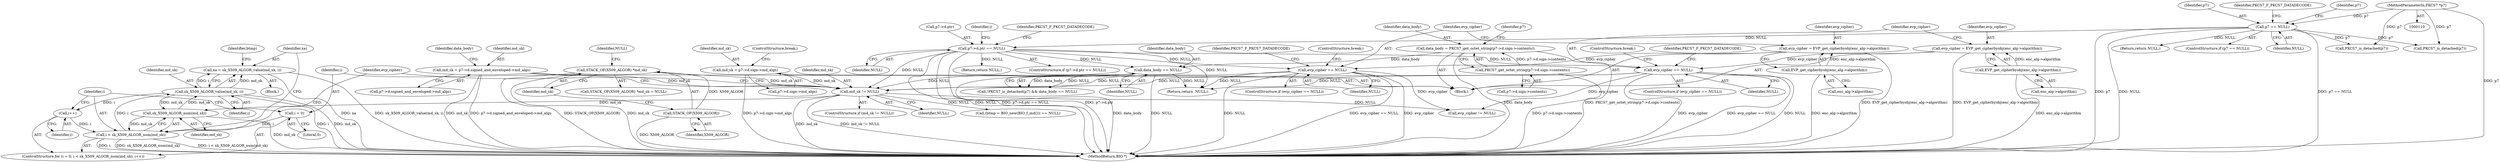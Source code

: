 digraph "0_openssl_59302b600e8d5b77ef144e447bb046fd7ab72686@pointer" {
"1000382" [label="(Call,xa = sk_X509_ALGOR_value(md_sk, i))"];
"1000384" [label="(Call,sk_X509_ALGOR_value(md_sk, i))"];
"1000377" [label="(Call,sk_X509_ALGOR_num(md_sk))"];
"1000367" [label="(Call,md_sk != NULL)"];
"1000266" [label="(Call,md_sk = p7->d.signed_and_enveloped->md_algs)"];
"1000153" [label="(Call,STACK_OF(X509_ALGOR) *md_sk)"];
"1000154" [label="(Call,STACK_OF(X509_ALGOR))"];
"1000246" [label="(Call,md_sk = p7->d.sign->md_algs)"];
"1000195" [label="(Call,p7->d.ptr == NULL)"];
"1000185" [label="(Call,p7 == NULL)"];
"1000111" [label="(MethodParameterIn,PKCS7 *p7)"];
"1000238" [label="(Call,data_body == NULL)"];
"1000223" [label="(Call,data_body = PKCS7_get_octet_string(p7->d.sign->contents))"];
"1000225" [label="(Call,PKCS7_get_octet_string(p7->d.sign->contents))"];
"1000304" [label="(Call,evp_cipher == NULL)"];
"1000297" [label="(Call,evp_cipher = EVP_get_cipherbyobj(enc_alg->algorithm))"];
"1000299" [label="(Call,EVP_get_cipherbyobj(enc_alg->algorithm))"];
"1000352" [label="(Call,evp_cipher == NULL)"];
"1000345" [label="(Call,evp_cipher = EVP_get_cipherbyobj(enc_alg->algorithm))"];
"1000347" [label="(Call,EVP_get_cipherbyobj(enc_alg->algorithm))"];
"1000375" [label="(Call,i < sk_X509_ALGOR_num(md_sk))"];
"1000379" [label="(Call,i++)"];
"1000372" [label="(Call,i = 0)"];
"1000385" [label="(Identifier,md_sk)"];
"1000186" [label="(Identifier,p7)"];
"1000386" [label="(Identifier,i)"];
"1000381" [label="(Block,)"];
"1000373" [label="(Identifier,i)"];
"1000380" [label="(Identifier,i)"];
"1000156" [label="(Identifier,md_sk)"];
"1000390" [label="(Identifier,btmp)"];
"1000346" [label="(Identifier,evp_cipher)"];
"1000240" [label="(Identifier,NULL)"];
"1000304" [label="(Call,evp_cipher == NULL)"];
"1000195" [label="(Call,p7->d.ptr == NULL)"];
"1000154" [label="(Call,STACK_OF(X509_ALGOR))"];
"1000306" [label="(Identifier,NULL)"];
"1000209" [label="(Identifier,i)"];
"1000234" [label="(Call,!PKCS7_is_detached(p7) && data_body == NULL)"];
"1000379" [label="(Call,i++)"];
"1000352" [label="(Call,evp_cipher == NULL)"];
"1000236" [label="(Call,PKCS7_is_detached(p7))"];
"1000247" [label="(Identifier,md_sk)"];
"1000367" [label="(Call,md_sk != NULL)"];
"1000297" [label="(Call,evp_cipher = EVP_get_cipherbyobj(enc_alg->algorithm))"];
"1000371" [label="(ControlStructure,for (i = 0; i < sk_X509_ALGOR_num(md_sk); i++))"];
"1000206" [label="(Return,return NULL;)"];
"1000248" [label="(Call,p7->d.sign->md_algs)"];
"1000309" [label="(Identifier,PKCS7_F_PKCS7_DATADECODE)"];
"1000375" [label="(Call,i < sk_X509_ALGOR_num(md_sk))"];
"1000725" [label="(MethodReturn,BIO *)"];
"1000383" [label="(Identifier,xa)"];
"1000226" [label="(Call,p7->d.sign->contents)"];
"1000192" [label="(Return,return NULL;)"];
"1000378" [label="(Identifier,md_sk)"];
"1000351" [label="(ControlStructure,if (evp_cipher == NULL))"];
"1000436" [label="(Call,evp_cipher != NULL)"];
"1000348" [label="(Call,enc_alg->algorithm)"];
"1000437" [label="(Identifier,evp_cipher)"];
"1000224" [label="(Identifier,data_body)"];
"1000345" [label="(Call,evp_cipher = EVP_get_cipherbyobj(enc_alg->algorithm))"];
"1000360" [label="(ControlStructure,break;)"];
"1000372" [label="(Call,i = 0)"];
"1000157" [label="(Identifier,NULL)"];
"1000155" [label="(Identifier,X509_ALGOR)"];
"1000303" [label="(ControlStructure,if (evp_cipher == NULL))"];
"1000111" [label="(MethodParameterIn,PKCS7 *p7)"];
"1000204" [label="(Identifier,PKCS7_F_PKCS7_DATADECODE)"];
"1000305" [label="(Identifier,evp_cipher)"];
"1000190" [label="(Identifier,PKCS7_F_PKCS7_DATADECODE)"];
"1000354" [label="(Identifier,NULL)"];
"1000299" [label="(Call,EVP_get_cipherbyobj(enc_alg->algorithm))"];
"1000376" [label="(Identifier,i)"];
"1000153" [label="(Call,STACK_OF(X509_ALGOR) *md_sk)"];
"1000300" [label="(Call,enc_alg->algorithm)"];
"1000347" [label="(Call,EVP_get_cipherbyobj(enc_alg->algorithm))"];
"1000268" [label="(Call,p7->d.signed_and_enveloped->md_algs)"];
"1000368" [label="(Identifier,md_sk)"];
"1000152" [label="(Call,STACK_OF(X509_ALGOR) *md_sk = NULL)"];
"1000276" [label="(Identifier,data_body)"];
"1000384" [label="(Call,sk_X509_ALGOR_value(md_sk, i))"];
"1000369" [label="(Identifier,NULL)"];
"1000388" [label="(Call,(btmp = BIO_new(BIO_f_md())) == NULL)"];
"1000382" [label="(Call,xa = sk_X509_ALGOR_value(md_sk, i))"];
"1000198" [label="(Identifier,p7)"];
"1000196" [label="(Call,p7->d.ptr)"];
"1000374" [label="(Literal,0)"];
"1000221" [label="(Block,)"];
"1000246" [label="(Call,md_sk = p7->d.sign->md_algs)"];
"1000267" [label="(Identifier,md_sk)"];
"1000223" [label="(Call,data_body = PKCS7_get_octet_string(p7->d.sign->contents))"];
"1000194" [label="(ControlStructure,if (p7->d.ptr == NULL))"];
"1000225" [label="(Call,PKCS7_get_octet_string(p7->d.sign->contents))"];
"1000660" [label="(Call,PKCS7_is_detached(p7))"];
"1000184" [label="(ControlStructure,if (p7 == NULL))"];
"1000353" [label="(Identifier,evp_cipher)"];
"1000298" [label="(Identifier,evp_cipher)"];
"1000312" [label="(ControlStructure,break;)"];
"1000237" [label="(Identifier,p7)"];
"1000266" [label="(Call,md_sk = p7->d.signed_and_enveloped->md_algs)"];
"1000187" [label="(Identifier,NULL)"];
"1000377" [label="(Call,sk_X509_ALGOR_num(md_sk))"];
"1000255" [label="(ControlStructure,break;)"];
"1000723" [label="(Return,return  NULL;)"];
"1000238" [label="(Call,data_body == NULL)"];
"1000201" [label="(Identifier,NULL)"];
"1000357" [label="(Identifier,PKCS7_F_PKCS7_DATADECODE)"];
"1000185" [label="(Call,p7 == NULL)"];
"1000239" [label="(Identifier,data_body)"];
"1000366" [label="(ControlStructure,if (md_sk != NULL))"];
"1000382" -> "1000381"  [label="AST: "];
"1000382" -> "1000384"  [label="CFG: "];
"1000383" -> "1000382"  [label="AST: "];
"1000384" -> "1000382"  [label="AST: "];
"1000390" -> "1000382"  [label="CFG: "];
"1000382" -> "1000725"  [label="DDG: xa"];
"1000382" -> "1000725"  [label="DDG: sk_X509_ALGOR_value(md_sk, i)"];
"1000384" -> "1000382"  [label="DDG: md_sk"];
"1000384" -> "1000382"  [label="DDG: i"];
"1000384" -> "1000386"  [label="CFG: "];
"1000385" -> "1000384"  [label="AST: "];
"1000386" -> "1000384"  [label="AST: "];
"1000384" -> "1000725"  [label="DDG: i"];
"1000384" -> "1000725"  [label="DDG: md_sk"];
"1000384" -> "1000377"  [label="DDG: md_sk"];
"1000384" -> "1000379"  [label="DDG: i"];
"1000377" -> "1000384"  [label="DDG: md_sk"];
"1000375" -> "1000384"  [label="DDG: i"];
"1000377" -> "1000375"  [label="AST: "];
"1000377" -> "1000378"  [label="CFG: "];
"1000378" -> "1000377"  [label="AST: "];
"1000375" -> "1000377"  [label="CFG: "];
"1000377" -> "1000725"  [label="DDG: md_sk"];
"1000377" -> "1000375"  [label="DDG: md_sk"];
"1000367" -> "1000377"  [label="DDG: md_sk"];
"1000367" -> "1000366"  [label="AST: "];
"1000367" -> "1000369"  [label="CFG: "];
"1000368" -> "1000367"  [label="AST: "];
"1000369" -> "1000367"  [label="AST: "];
"1000373" -> "1000367"  [label="CFG: "];
"1000437" -> "1000367"  [label="CFG: "];
"1000367" -> "1000725"  [label="DDG: md_sk"];
"1000367" -> "1000725"  [label="DDG: md_sk != NULL"];
"1000266" -> "1000367"  [label="DDG: md_sk"];
"1000153" -> "1000367"  [label="DDG: md_sk"];
"1000246" -> "1000367"  [label="DDG: md_sk"];
"1000195" -> "1000367"  [label="DDG: NULL"];
"1000238" -> "1000367"  [label="DDG: NULL"];
"1000304" -> "1000367"  [label="DDG: NULL"];
"1000352" -> "1000367"  [label="DDG: NULL"];
"1000367" -> "1000388"  [label="DDG: NULL"];
"1000367" -> "1000436"  [label="DDG: NULL"];
"1000266" -> "1000221"  [label="AST: "];
"1000266" -> "1000268"  [label="CFG: "];
"1000267" -> "1000266"  [label="AST: "];
"1000268" -> "1000266"  [label="AST: "];
"1000276" -> "1000266"  [label="CFG: "];
"1000266" -> "1000725"  [label="DDG: p7->d.signed_and_enveloped->md_algs"];
"1000266" -> "1000725"  [label="DDG: md_sk"];
"1000153" -> "1000152"  [label="AST: "];
"1000153" -> "1000156"  [label="CFG: "];
"1000154" -> "1000153"  [label="AST: "];
"1000156" -> "1000153"  [label="AST: "];
"1000157" -> "1000153"  [label="CFG: "];
"1000153" -> "1000725"  [label="DDG: STACK_OF(X509_ALGOR)"];
"1000153" -> "1000725"  [label="DDG: md_sk"];
"1000154" -> "1000153"  [label="DDG: X509_ALGOR"];
"1000154" -> "1000155"  [label="CFG: "];
"1000155" -> "1000154"  [label="AST: "];
"1000156" -> "1000154"  [label="CFG: "];
"1000154" -> "1000725"  [label="DDG: X509_ALGOR"];
"1000246" -> "1000221"  [label="AST: "];
"1000246" -> "1000248"  [label="CFG: "];
"1000247" -> "1000246"  [label="AST: "];
"1000248" -> "1000246"  [label="AST: "];
"1000255" -> "1000246"  [label="CFG: "];
"1000246" -> "1000725"  [label="DDG: p7->d.sign->md_algs"];
"1000195" -> "1000194"  [label="AST: "];
"1000195" -> "1000201"  [label="CFG: "];
"1000196" -> "1000195"  [label="AST: "];
"1000201" -> "1000195"  [label="AST: "];
"1000204" -> "1000195"  [label="CFG: "];
"1000209" -> "1000195"  [label="CFG: "];
"1000195" -> "1000725"  [label="DDG: NULL"];
"1000195" -> "1000725"  [label="DDG: p7->d.ptr == NULL"];
"1000195" -> "1000725"  [label="DDG: p7->d.ptr"];
"1000185" -> "1000195"  [label="DDG: NULL"];
"1000195" -> "1000206"  [label="DDG: NULL"];
"1000195" -> "1000238"  [label="DDG: NULL"];
"1000195" -> "1000304"  [label="DDG: NULL"];
"1000195" -> "1000352"  [label="DDG: NULL"];
"1000195" -> "1000723"  [label="DDG: NULL"];
"1000185" -> "1000184"  [label="AST: "];
"1000185" -> "1000187"  [label="CFG: "];
"1000186" -> "1000185"  [label="AST: "];
"1000187" -> "1000185"  [label="AST: "];
"1000190" -> "1000185"  [label="CFG: "];
"1000198" -> "1000185"  [label="CFG: "];
"1000185" -> "1000725"  [label="DDG: p7"];
"1000185" -> "1000725"  [label="DDG: NULL"];
"1000185" -> "1000725"  [label="DDG: p7 == NULL"];
"1000111" -> "1000185"  [label="DDG: p7"];
"1000185" -> "1000192"  [label="DDG: NULL"];
"1000185" -> "1000236"  [label="DDG: p7"];
"1000185" -> "1000660"  [label="DDG: p7"];
"1000111" -> "1000110"  [label="AST: "];
"1000111" -> "1000725"  [label="DDG: p7"];
"1000111" -> "1000236"  [label="DDG: p7"];
"1000111" -> "1000660"  [label="DDG: p7"];
"1000238" -> "1000234"  [label="AST: "];
"1000238" -> "1000240"  [label="CFG: "];
"1000239" -> "1000238"  [label="AST: "];
"1000240" -> "1000238"  [label="AST: "];
"1000234" -> "1000238"  [label="CFG: "];
"1000238" -> "1000725"  [label="DDG: data_body"];
"1000238" -> "1000725"  [label="DDG: NULL"];
"1000238" -> "1000234"  [label="DDG: data_body"];
"1000238" -> "1000234"  [label="DDG: NULL"];
"1000223" -> "1000238"  [label="DDG: data_body"];
"1000238" -> "1000723"  [label="DDG: NULL"];
"1000223" -> "1000221"  [label="AST: "];
"1000223" -> "1000225"  [label="CFG: "];
"1000224" -> "1000223"  [label="AST: "];
"1000225" -> "1000223"  [label="AST: "];
"1000237" -> "1000223"  [label="CFG: "];
"1000223" -> "1000725"  [label="DDG: PKCS7_get_octet_string(p7->d.sign->contents)"];
"1000223" -> "1000725"  [label="DDG: data_body"];
"1000225" -> "1000223"  [label="DDG: p7->d.sign->contents"];
"1000225" -> "1000226"  [label="CFG: "];
"1000226" -> "1000225"  [label="AST: "];
"1000225" -> "1000725"  [label="DDG: p7->d.sign->contents"];
"1000304" -> "1000303"  [label="AST: "];
"1000304" -> "1000306"  [label="CFG: "];
"1000305" -> "1000304"  [label="AST: "];
"1000306" -> "1000304"  [label="AST: "];
"1000309" -> "1000304"  [label="CFG: "];
"1000312" -> "1000304"  [label="CFG: "];
"1000304" -> "1000725"  [label="DDG: evp_cipher == NULL"];
"1000304" -> "1000725"  [label="DDG: evp_cipher"];
"1000304" -> "1000725"  [label="DDG: NULL"];
"1000297" -> "1000304"  [label="DDG: evp_cipher"];
"1000304" -> "1000436"  [label="DDG: evp_cipher"];
"1000304" -> "1000723"  [label="DDG: NULL"];
"1000297" -> "1000221"  [label="AST: "];
"1000297" -> "1000299"  [label="CFG: "];
"1000298" -> "1000297"  [label="AST: "];
"1000299" -> "1000297"  [label="AST: "];
"1000305" -> "1000297"  [label="CFG: "];
"1000297" -> "1000725"  [label="DDG: EVP_get_cipherbyobj(enc_alg->algorithm)"];
"1000299" -> "1000297"  [label="DDG: enc_alg->algorithm"];
"1000299" -> "1000300"  [label="CFG: "];
"1000300" -> "1000299"  [label="AST: "];
"1000299" -> "1000725"  [label="DDG: enc_alg->algorithm"];
"1000352" -> "1000351"  [label="AST: "];
"1000352" -> "1000354"  [label="CFG: "];
"1000353" -> "1000352"  [label="AST: "];
"1000354" -> "1000352"  [label="AST: "];
"1000357" -> "1000352"  [label="CFG: "];
"1000360" -> "1000352"  [label="CFG: "];
"1000352" -> "1000725"  [label="DDG: evp_cipher"];
"1000352" -> "1000725"  [label="DDG: evp_cipher == NULL"];
"1000352" -> "1000725"  [label="DDG: NULL"];
"1000345" -> "1000352"  [label="DDG: evp_cipher"];
"1000352" -> "1000436"  [label="DDG: evp_cipher"];
"1000352" -> "1000723"  [label="DDG: NULL"];
"1000345" -> "1000221"  [label="AST: "];
"1000345" -> "1000347"  [label="CFG: "];
"1000346" -> "1000345"  [label="AST: "];
"1000347" -> "1000345"  [label="AST: "];
"1000353" -> "1000345"  [label="CFG: "];
"1000345" -> "1000725"  [label="DDG: EVP_get_cipherbyobj(enc_alg->algorithm)"];
"1000347" -> "1000345"  [label="DDG: enc_alg->algorithm"];
"1000347" -> "1000348"  [label="CFG: "];
"1000348" -> "1000347"  [label="AST: "];
"1000347" -> "1000725"  [label="DDG: enc_alg->algorithm"];
"1000375" -> "1000371"  [label="AST: "];
"1000376" -> "1000375"  [label="AST: "];
"1000383" -> "1000375"  [label="CFG: "];
"1000437" -> "1000375"  [label="CFG: "];
"1000375" -> "1000725"  [label="DDG: i"];
"1000375" -> "1000725"  [label="DDG: sk_X509_ALGOR_num(md_sk)"];
"1000375" -> "1000725"  [label="DDG: i < sk_X509_ALGOR_num(md_sk)"];
"1000379" -> "1000375"  [label="DDG: i"];
"1000372" -> "1000375"  [label="DDG: i"];
"1000379" -> "1000371"  [label="AST: "];
"1000379" -> "1000380"  [label="CFG: "];
"1000380" -> "1000379"  [label="AST: "];
"1000376" -> "1000379"  [label="CFG: "];
"1000372" -> "1000371"  [label="AST: "];
"1000372" -> "1000374"  [label="CFG: "];
"1000373" -> "1000372"  [label="AST: "];
"1000374" -> "1000372"  [label="AST: "];
"1000376" -> "1000372"  [label="CFG: "];
}

